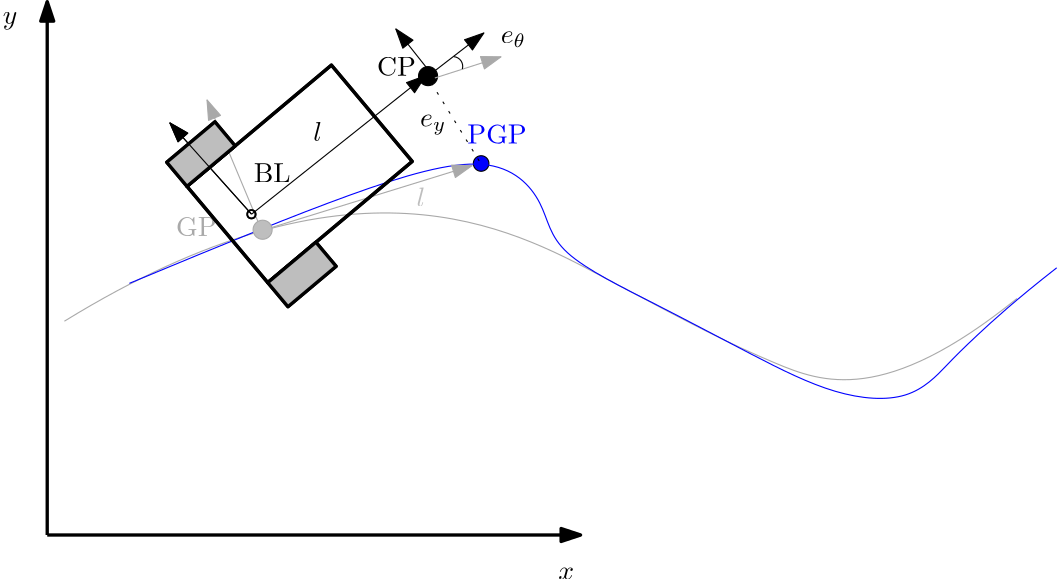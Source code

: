 <?xml version="1.0"?>
<!DOCTYPE ipe SYSTEM "ipe.dtd">
<ipe version="70206" creator="Ipe 7.2.7">
<info created="D:20170608132523" modified="D:20200110125420"/>
<ipestyle name="basic">
<symbol name="arrow/arc(spx)">
<path stroke="sym-stroke" fill="sym-stroke" pen="sym-pen">
0 0 m
-1 0.333 l
-1 -0.333 l
h
</path>
</symbol>
<symbol name="arrow/farc(spx)">
<path stroke="sym-stroke" fill="white" pen="sym-pen">
0 0 m
-1 0.333 l
-1 -0.333 l
h
</path>
</symbol>
<symbol name="arrow/ptarc(spx)">
<path stroke="sym-stroke" fill="sym-stroke" pen="sym-pen">
0 0 m
-1 0.333 l
-0.8 0 l
-1 -0.333 l
h
</path>
</symbol>
<symbol name="arrow/fptarc(spx)">
<path stroke="sym-stroke" fill="white" pen="sym-pen">
0 0 m
-1 0.333 l
-0.8 0 l
-1 -0.333 l
h
</path>
</symbol>
<symbol name="mark/circle(sx)" transformations="translations">
<path fill="sym-stroke">
0.6 0 0 0.6 0 0 e
0.4 0 0 0.4 0 0 e
</path>
</symbol>
<symbol name="mark/disk(sx)" transformations="translations">
<path fill="sym-stroke">
0.6 0 0 0.6 0 0 e
</path>
</symbol>
<symbol name="mark/fdisk(sfx)" transformations="translations">
<group>
<path fill="sym-fill">
0.5 0 0 0.5 0 0 e
</path>
<path fill="sym-stroke" fillrule="eofill">
0.6 0 0 0.6 0 0 e
0.4 0 0 0.4 0 0 e
</path>
</group>
</symbol>
<symbol name="mark/box(sx)" transformations="translations">
<path fill="sym-stroke" fillrule="eofill">
-0.6 -0.6 m
0.6 -0.6 l
0.6 0.6 l
-0.6 0.6 l
h
-0.4 -0.4 m
0.4 -0.4 l
0.4 0.4 l
-0.4 0.4 l
h
</path>
</symbol>
<symbol name="mark/square(sx)" transformations="translations">
<path fill="sym-stroke">
-0.6 -0.6 m
0.6 -0.6 l
0.6 0.6 l
-0.6 0.6 l
h
</path>
</symbol>
<symbol name="mark/fsquare(sfx)" transformations="translations">
<group>
<path fill="sym-fill">
-0.5 -0.5 m
0.5 -0.5 l
0.5 0.5 l
-0.5 0.5 l
h
</path>
<path fill="sym-stroke" fillrule="eofill">
-0.6 -0.6 m
0.6 -0.6 l
0.6 0.6 l
-0.6 0.6 l
h
-0.4 -0.4 m
0.4 -0.4 l
0.4 0.4 l
-0.4 0.4 l
h
</path>
</group>
</symbol>
<symbol name="mark/cross(sx)" transformations="translations">
<group>
<path fill="sym-stroke">
-0.43 -0.57 m
0.57 0.43 l
0.43 0.57 l
-0.57 -0.43 l
h
</path>
<path fill="sym-stroke">
-0.43 0.57 m
0.57 -0.43 l
0.43 -0.57 l
-0.57 0.43 l
h
</path>
</group>
</symbol>
<symbol name="arrow/fnormal(spx)">
<path stroke="sym-stroke" fill="white" pen="sym-pen">
0 0 m
-1 0.333 l
-1 -0.333 l
h
</path>
</symbol>
<symbol name="arrow/pointed(spx)">
<path stroke="sym-stroke" fill="sym-stroke" pen="sym-pen">
0 0 m
-1 0.333 l
-0.8 0 l
-1 -0.333 l
h
</path>
</symbol>
<symbol name="arrow/fpointed(spx)">
<path stroke="sym-stroke" fill="white" pen="sym-pen">
0 0 m
-1 0.333 l
-0.8 0 l
-1 -0.333 l
h
</path>
</symbol>
<symbol name="arrow/linear(spx)">
<path stroke="sym-stroke" pen="sym-pen">
-1 0.333 m
0 0 l
-1 -0.333 l
</path>
</symbol>
<symbol name="arrow/fdouble(spx)">
<path stroke="sym-stroke" fill="white" pen="sym-pen">
0 0 m
-1 0.333 l
-1 -0.333 l
h
-1 0 m
-2 0.333 l
-2 -0.333 l
h
</path>
</symbol>
<symbol name="arrow/double(spx)">
<path stroke="sym-stroke" fill="sym-stroke" pen="sym-pen">
0 0 m
-1 0.333 l
-1 -0.333 l
h
-1 0 m
-2 0.333 l
-2 -0.333 l
h
</path>
</symbol>
<pen name="heavier" value="0.8"/>
<pen name="fat" value="1.2"/>
<pen name="ultrafat" value="2"/>
<symbolsize name="large" value="5"/>
<symbolsize name="small" value="2"/>
<symbolsize name="tiny" value="1.1"/>
<arrowsize name="large" value="10"/>
<arrowsize name="small" value="5"/>
<arrowsize name="tiny" value="3"/>
<color name="red" value="1 0 0"/>
<color name="green" value="0 1 0"/>
<color name="blue" value="0 0 1"/>
<color name="yellow" value="1 1 0"/>
<color name="orange" value="1 0.647 0"/>
<color name="gold" value="1 0.843 0"/>
<color name="purple" value="0.627 0.125 0.941"/>
<color name="gray" value="0.745"/>
<color name="brown" value="0.647 0.165 0.165"/>
<color name="navy" value="0 0 0.502"/>
<color name="pink" value="1 0.753 0.796"/>
<color name="seagreen" value="0.18 0.545 0.341"/>
<color name="turquoise" value="0.251 0.878 0.816"/>
<color name="violet" value="0.933 0.51 0.933"/>
<color name="darkblue" value="0 0 0.545"/>
<color name="darkcyan" value="0 0.545 0.545"/>
<color name="darkgray" value="0.663"/>
<color name="darkgreen" value="0 0.392 0"/>
<color name="darkmagenta" value="0.545 0 0.545"/>
<color name="darkorange" value="1 0.549 0"/>
<color name="darkred" value="0.545 0 0"/>
<color name="lightblue" value="0.678 0.847 0.902"/>
<color name="lightcyan" value="0.878 1 1"/>
<color name="lightgray" value="0.827"/>
<color name="lightgreen" value="0.565 0.933 0.565"/>
<color name="lightyellow" value="1 1 0.878"/>
<dashstyle name="dashed" value="[4] 0"/>
<dashstyle name="dotted" value="[1 3] 0"/>
<dashstyle name="dash dotted" value="[4 2 1 2] 0"/>
<dashstyle name="dash dot dotted" value="[4 2 1 2 1 2] 0"/>
<textsize name="large" value="\large"/>
<textsize name="Large" value="\Large"/>
<textsize name="LARGE" value="\LARGE"/>
<textsize name="huge" value="\huge"/>
<textsize name="Huge" value="\Huge"/>
<textsize name="small" value="\small"/>
<textsize name="footnote" value="\footnotesize"/>
<textsize name="tiny" value="\tiny"/>
<textstyle name="center" begin="\begin{center}" end="\end{center}"/>
<textstyle name="itemize" begin="\begin{itemize}" end="\end{itemize}"/>
<textstyle name="item" begin="\begin{itemize}\item{}" end="\end{itemize}"/>
<gridsize name="4 pts" value="4"/>
<gridsize name="8 pts (~3 mm)" value="8"/>
<gridsize name="16 pts (~6 mm)" value="16"/>
<gridsize name="32 pts (~12 mm)" value="32"/>
<gridsize name="10 pts (~3.5 mm)" value="10"/>
<gridsize name="20 pts (~7 mm)" value="20"/>
<gridsize name="14 pts (~5 mm)" value="14"/>
<gridsize name="28 pts (~10 mm)" value="28"/>
<gridsize name="56 pts (~20 mm)" value="56"/>
<anglesize name="90 deg" value="90"/>
<anglesize name="60 deg" value="60"/>
<anglesize name="45 deg" value="45"/>
<anglesize name="30 deg" value="30"/>
<anglesize name="22.5 deg" value="22.5"/>
<opacity name="10%" value="0.1"/>
<opacity name="30%" value="0.3"/>
<opacity name="50%" value="0.5"/>
<opacity name="75%" value="0.75"/>
<tiling name="falling" angle="-60" step="4" width="1"/>
<tiling name="rising" angle="30" step="4" width="1"/>
</ipestyle>
<page>
<layer name="alpha"/>
<view layers="alpha" active="alpha"/>
<path layer="alpha" matrix="1.37588 -1.12108 1.12108 1.37588 -614.447 137.484" stroke="black" fill="blue">
1.5788 0 0 1.5788 217.31 507.975 e
</path>
<path stroke="darkgray">
104 536 m
208 600
320 540
354.398 522.111
399.131 505.566
446.928 544.171 c
</path>
<text matrix="2.42048 0 0 -0.130586 -512.727 674.195" transformations="translations" pos="307.696 521.76" stroke="black" type="label" width="9.428" height="4.29" depth="2.85" valign="baseline" style="math">e_y</text>
<text matrix="1 0 0 1 -34.4078 48.3337" transformations="translations" pos="283.476 551.657" stroke="blue" type="label" width="21.378" height="6.808" depth="0" valign="baseline">PGP</text>
<path matrix="1 0 0 1 -30.1805 203.032" stroke="black">
320 256 m
320 256 l
320 256 l
</path>
<path matrix="1 0 0 1 -30.1805 203.032" stroke="black" pen="fat" arrow="normal/normal">
128 256 m
128 448 l
</path>
<path matrix="1 0 0 1 -30.1805 203.032" stroke="black" pen="fat" arrow="normal/normal">
128 256 m
320 256 l
</path>
<text matrix="1 0 0 1 -30.1805 203.032" transformations="translations" pos="312 240" stroke="black" type="label" width="5.694" height="4.289" depth="0" valign="baseline" style="math">x</text>
<text matrix="1 0 0 1 -30.1805 203.032" transformations="translations" pos="112 440" stroke="black" type="label" width="5.242" height="4.297" depth="1.93" valign="baseline" style="math">y</text>
<text matrix="1 0 0 1 15.9364 66.0299" transformations="translations" pos="214.779 511.295" stroke="gray" type="label" width="3.169" height="6.918" depth="0" valign="baseline" style="math">l</text>
<path stroke="blue">
127.401 549.628 m
163.302 564.548
209.927 583.664
259.581 598.241
278.064 578.107
278.724 560.944
318.096 541.702
352.131 523.518
381.971 508.598
409.013 506.733
422.535 521.187
429.994 528.647
446.313 543.567
461.233 555.223 c
</path>
<path stroke="black" fill="black">
3.43377 0 0 3.43377 234.921 624.227 e
</path>
<text matrix="1 0 0 1 -21.228 89.5612" transformations="translations" pos="214.779 511.295" stroke="black" type="label" width="3.169" height="6.918" depth="0" valign="baseline" style="math">l</text>
<path stroke="darkgray" arrow="normal/normal">
176.458 569.069 m
250.756 592.027 l
</path>
<path matrix="1 0 0 1 8 0" stroke="darkgray" arrow="normal/normal">
167.817 566.773 m
147.35 615.654 l
</path>
<text matrix="1 0 0 1 -36.0378 52.4653" transformations="translations" pos="252.562 571.856" stroke="black" type="label" width="13.975" height="6.808" depth="0" valign="baseline">CP</text>
<path stroke="black" dash="dotted">
253.32 593.723 m
234.713 624.019 l
</path>
<path matrix="1 0 0 1 -146.358 24.6642" stroke="darkgray" fill="gray">
3.43377 0 0 3.43377 321.717 544.259 e
</path>
<text matrix="1 0 0 1 -108.391 -5.17141" transformations="translations" pos="252.562 571.856" stroke="darkgray" type="label" width="14.598" height="6.808" depth="0" valign="baseline">GP</text>
<text matrix="1 0 0 1 -74.9879 48.0904" transformations="translations" pos="247.117 537.921" stroke="black" type="label" width="13.284" height="6.808" depth="0" valign="baseline">BL</text>
<path matrix="0.996194 -0.0871554 0.0871554 0.996194 -229.031 312.39" stroke="black" pen="fat">
384 272 m
352 304 l
400 352 l
432 320 l
h
</path>
<path matrix="0.996194 -0.0871554 0.0871554 0.996194 -39.1555 279.717" stroke="black" fill="gray" pen="fat">
160 320 m
176 336 l
168 344 l
152 328 l
h
</path>
<path matrix="0.996194 -0.0871554 0.0871554 0.996194 -39.1555 279.717" stroke="black" fill="gray" pen="fat">
192 288 m
208 304 l
216 296 l
200 280 l
h
</path>
<use matrix="0.996194 -0.0871554 0.0871554 0.996194 -39.1555 279.717" name="mark/circle(sx)" pos="184 312" size="normal" stroke="black"/>
<path matrix="0.829038 0.559193 -0.559193 0.829038 319.603 48.0831" stroke="black" arrow="normal/normal">
171.483 519.383 m
165.505 562.989 l
</path>
<path matrix="0.996194 -0.0871554 0.0871554 0.996194 -229.031 312.39" stroke="black" pen="fat">
384 272 m
352 304 l
400 352 l
432 320 l
h
</path>
<path matrix="0.996194 -0.0871554 0.0871554 0.996194 -39.1555 279.717" stroke="black" fill="gray" pen="fat">
160 320 m
176 336 l
168 344 l
152 328 l
h
</path>
<path matrix="0.996194 -0.0871554 0.0871554 0.996194 -39.1555 279.717" stroke="black" fill="gray" pen="fat">
192 288 m
208 304 l
216 296 l
200 280 l
h
</path>
<use matrix="0.996194 -0.0871554 0.0871554 0.996194 -39.1555 279.717" name="mark/circle(sx)" pos="184 312" size="normal" stroke="black"/>
<path stroke="black" arrow="normal/normal">
171.337 574.494 m
234.092 624.434 l
</path>
<path matrix="0.829038 0.559193 -0.559193 0.829038 319.603 48.0831" stroke="black" arrow="normal/normal">
171.483 519.383 m
165.505 562.989 l
</path>
<path stroke="black" arrow="normal/normal">
235.956 625.055 m
255.017 639.765 l
</path>
<path stroke="black" arrow="normal/normal">
236.785 624.227 m
223.319 641.215 l
</path>
<path stroke="darkgray" arrow="normal/normal">
237.368 623.557 m
261.174 631.179 l
</path>
<text matrix="2.42048 0 0 -0.130586 -483.722 704.235" transformations="translations" pos="307.696 521.76" stroke="black" type="label" width="9.146" height="4.294" depth="1.49" valign="baseline" style="math">e_\theta</text>
<path stroke="black">
244.229 631.232 m
3.49671 0 0 -3.49671 243.901 627.751 247.257 626.77 a
</path>
</page>
</ipe>
